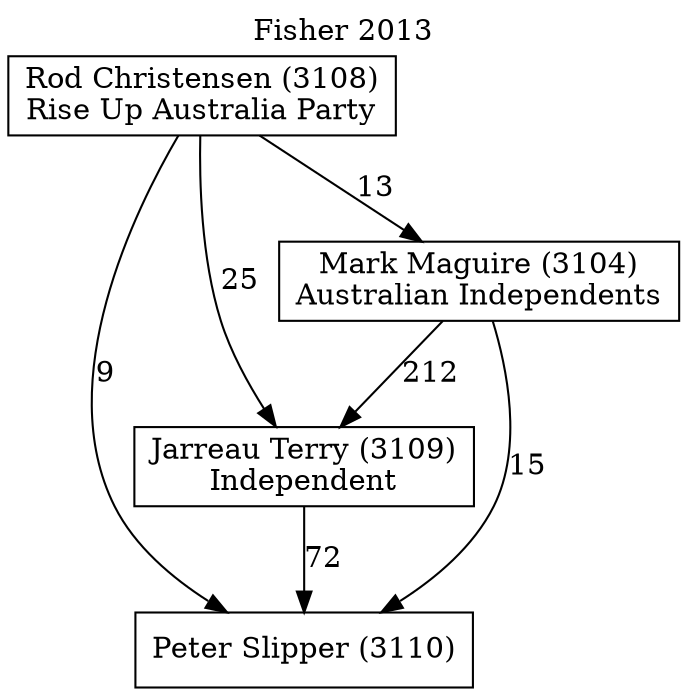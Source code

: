 // House preference flow
digraph "Peter Slipper (3110)_Fisher_2013" {
	graph [label="Fisher 2013" labelloc=t mclimit=10]
	node [shape=box]
	"Peter Slipper (3110)" [label="Peter Slipper (3110)
"]
	"Jarreau Terry (3109)" [label="Jarreau Terry (3109)
Independent"]
	"Mark Maguire (3104)" [label="Mark Maguire (3104)
Australian Independents"]
	"Rod Christensen (3108)" [label="Rod Christensen (3108)
Rise Up Australia Party"]
	"Jarreau Terry (3109)" -> "Peter Slipper (3110)" [label=72]
	"Mark Maguire (3104)" -> "Jarreau Terry (3109)" [label=212]
	"Rod Christensen (3108)" -> "Mark Maguire (3104)" [label=13]
	"Mark Maguire (3104)" -> "Peter Slipper (3110)" [label=15]
	"Rod Christensen (3108)" -> "Peter Slipper (3110)" [label=9]
	"Rod Christensen (3108)" -> "Jarreau Terry (3109)" [label=25]
}
